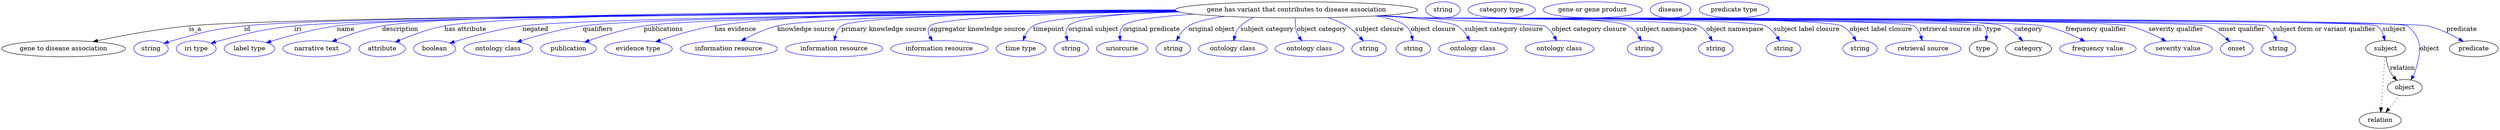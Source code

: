 digraph {
	graph [bb="0,0,5567.4,283"];
	node [label="\N"];
	"gene has variant that contributes to disease association"	[height=0.5,
		label="gene has variant that contributes to disease association",
		pos="2886.8,265",
		width=7.5104];
	"gene to disease association"	[height=0.5,
		pos="137.79,178",
		width=3.8274];
	"gene has variant that contributes to disease association" -> "gene to disease association"	[label=is_a,
		lp="430.79,221.5",
		pos="e,203.32,193.87 2618.5,262.67 2023.8,259.37 630.7,249.55 416.79,229 347.24,222.32 269.02,207.67 213.14,195.95"];
	id	[color=blue,
		height=0.5,
		label=string,
		pos="331.79,178",
		width=1.0652];
	"gene has variant that contributes to disease association" -> id	[color=blue,
		label=id,
		lp="546.79,221.5",
		pos="e,360.77,189.98 2618.2,262.85 2045.7,259.97 741.16,251.07 539.79,229 467.61,221.09 449.73,215.5 379.79,196 376.68,195.13 373.48,\
194.17 370.28,193.15",
		style=solid];
	iri	[color=blue,
		height=0.5,
		label="iri type",
		pos="432.79,178",
		width=1.2277];
	"gene has variant that contributes to disease association" -> iri	[color=blue,
		label=iri,
		lp="659.79,221.5",
		pos="e,465.7,190.2 2618.8,262.52 2067.6,259.08 842.2,249.25 651.79,229 576.99,221.05 558.61,214.85 485.79,196 482.41,195.13 478.93,194.16 \
475.45,193.15",
		style=solid];
	name	[color=blue,
		height=0.5,
		label="label type",
		pos="551.79,178",
		width=1.5707];
	"gene has variant that contributes to disease association" -> name	[color=blue,
		label=name,
		lp="766.79,221.5",
		pos="e,589.38,191.45 2617.7,263.12 2084,260.86 927.1,253.2 746.79,229 695.49,222.12 638.27,206.46 599.16,194.49",
		style=solid];
	description	[color=blue,
		height=0.5,
		label="narrative text",
		pos="701.79,178",
		width=2.0943];
	"gene has variant that contributes to disease association" -> description	[color=blue,
		label=description,
		lp="887.29,221.5",
		pos="e,735.84,194.17 2616.5,264.09 2101.7,263.56 1016.1,258.86 846.79,229 811.72,222.81 773.72,209.45 745.42,198.09",
		style=solid];
	"has attribute"	[color=blue,
		height=0.5,
		label=attribute,
		pos="846.79,178",
		width=1.4443];
	"gene has variant that contributes to disease association" -> "has attribute"	[color=blue,
		label="has attribute",
		lp="1032.8,221.5",
		pos="e,876.37,192.85 2616.6,263.9 2129.8,263 1141.4,257.61 985.79,229 950.82,222.57 912.95,208.44 885.59,196.83",
		style=solid];
	negated	[color=blue,
		height=0.5,
		label=boolean,
		pos="963.79,178",
		width=1.2999];
	"gene has variant that contributes to disease association" -> negated	[color=blue,
		label=negated,
		lp="1187.8,221.5",
		pos="e,997.8,190.49 2620.8,261.7 2172,257.37 1299.3,246.78 1158.8,229 1105.8,222.3 1046.7,205.8 1007.5,193.58",
		style=solid];
	qualifiers	[color=blue,
		height=0.5,
		label="ontology class",
		pos="1104.8,178",
		width=2.1304];
	"gene has variant that contributes to disease association" -> qualifiers	[color=blue,
		label=qualifiers,
		lp="1327.3,221.5",
		pos="e,1146.6,193.12 2621.1,261.59 2201.7,257.28 1420.9,246.96 1293.8,229 1246.4,222.31 1193.9,207.84 1156.3,196.18",
		style=solid];
	publications	[color=blue,
		height=0.5,
		label=publication,
		pos="1261.8,178",
		width=1.7332];
	"gene has variant that contributes to disease association" -> publications	[color=blue,
		label=publications,
		lp="1473.8,221.5",
		pos="e,1297.8,192.77 2621.6,261.43 2233.4,257.09 1543.6,246.98 1429.8,229 1387.4,222.3 1340.7,207.8 1307.3,196.13",
		style=solid];
	"has evidence"	[color=blue,
		height=0.5,
		label="evidence type",
		pos="1417.8,178",
		width=2.0943];
	"gene has variant that contributes to disease association" -> "has evidence"	[color=blue,
		label="has evidence",
		lp="1634.3,221.5",
		pos="e,1456.6,193.56 2616.3,264.93 2295,264.59 1778.5,259.1 1587.8,229 1545.9,222.39 1499.8,208.39 1466.2,196.89",
		style=solid];
	"knowledge source"	[color=blue,
		height=0.5,
		label="information resource",
		pos="1619.8,178",
		width=3.015];
	"gene has variant that contributes to disease association" -> "knowledge source"	[color=blue,
		label="knowledge source",
		lp="1792.3,221.5",
		pos="e,1647.5,195.66 2621.2,261.59 2305.9,257.85 1812,248.89 1727.8,229 1702.9,223.11 1676.7,211.2 1656.4,200.47",
		style=solid];
	"primary knowledge source"	[color=blue,
		height=0.5,
		label="information resource",
		pos="1854.8,178",
		width=3.015];
	"gene has variant that contributes to disease association" -> "primary knowledge source"	[color=blue,
		label="primary knowledge source",
		lp="1965.8,221.5",
		pos="e,1855.5,196.24 2619.3,262.36 2328.3,259.44 1900.3,251.36 1870.8,229 1863.6,223.55 1859.6,214.81 1857.3,206.16",
		style=solid];
	"aggregator knowledge source"	[color=blue,
		height=0.5,
		label="information resource",
		pos="2089.8,178",
		width=3.015];
	"gene has variant that contributes to disease association" -> "aggregator knowledge source"	[color=blue,
		label="aggregator knowledge source",
		lp="2175.3,221.5",
		pos="e,2074.1,196.04 2622,261.37 2390.4,257.72 2088.1,249.11 2068.8,229 2062.3,222.24 2064,213.18 2068.6,204.64",
		style=solid];
	timepoint	[color=blue,
		height=0.5,
		label="time type",
		pos="2271.8,178",
		width=1.5346];
	"gene has variant that contributes to disease association" -> timepoint	[color=blue,
		label=timepoint,
		lp="2333.8,221.5",
		pos="e,2276.4,196.41 2626.6,260.09 2482.7,255.88 2327.2,247.14 2298.8,229 2290.4,223.63 2284.4,214.67 2280.2,205.81",
		style=solid];
	"original subject"	[color=blue,
		height=0.5,
		label=string,
		pos="2383.8,178",
		width=1.0652];
	"gene has variant that contributes to disease association" -> "original subject"	[color=blue,
		label="original subject",
		lp="2433.8,221.5",
		pos="e,2375.7,195.93 2622,261.24 2507.7,257.24 2395.8,248.32 2377.8,229 2372,222.82 2371.5,214.18 2373,205.81",
		style=solid];
	"original predicate"	[color=blue,
		height=0.5,
		label=uriorcurie,
		pos="2497.8,178",
		width=1.5887];
	"gene has variant that contributes to disease association" -> "original predicate"	[color=blue,
		label="original predicate",
		lp="2563.3,221.5",
		pos="e,2493.3,196.02 2657.4,255.43 2581.1,250.24 2512.2,242 2499.8,229 2494.1,222.98 2492.3,214.48 2492.4,206.19",
		style=solid];
	"original object"	[color=blue,
		height=0.5,
		label=string,
		pos="2611.8,178",
		width=1.0652];
	"gene has variant that contributes to disease association" -> "original object"	[color=blue,
		label="original object",
		lp="2697.3,221.5",
		pos="e,2619,196.18 2726.4,250.49 2691.6,245.34 2660.8,238.36 2645.8,229 2636.6,223.24 2629.3,213.96 2623.8,204.96",
		style=solid];
	"subject category"	[color=blue,
		height=0.5,
		label="ontology class",
		pos="2744.8,178",
		width=2.1304];
	"gene has variant that contributes to disease association" -> "subject category"	[color=blue,
		label="subject category",
		lp="2821.3,221.5",
		pos="e,2746.5,196.01 2791.4,248.09 2780.5,243.28 2770.3,237.06 2761.8,229 2755.4,222.91 2751.4,214.28 2748.9,205.91",
		style=solid];
	"object category"	[color=blue,
		height=0.5,
		label="ontology class",
		pos="2915.8,178",
		width=2.1304];
	"gene has variant that contributes to disease association" -> "object category"	[color=blue,
		label="object category",
		lp="2943.3,221.5",
		pos="e,2898.7,195.76 2884.5,246.84 2883.8,236.95 2884,224.45 2887.8,214 2889.1,210.5 2890.8,207.09 2892.9,203.85",
		style=solid];
	"subject closure"	[color=blue,
		height=0.5,
		label=string,
		pos="3048.8,178",
		width=1.0652];
	"gene has variant that contributes to disease association" -> "subject closure"	[color=blue,
		label="subject closure",
		lp="3072.3,221.5",
		pos="e,3036,195.49 2957.4,247.62 2971.7,242.77 2986.2,236.65 2998.8,229 3010.1,222.15 3020.8,212.2 3029.3,202.98",
		style=solid];
	"object closure"	[color=blue,
		height=0.5,
		label=string,
		pos="3147.8,178",
		width=1.0652];
	"gene has variant that contributes to disease association" -> "object closure"	[color=blue,
		label="object closure",
		lp="3191.8,221.5",
		pos="e,3146.4,196.41 3063.5,251.31 3093.4,246.21 3118.7,239.04 3130.8,229 3137.6,223.34 3141.7,214.82 3144.2,206.41",
		style=solid];
	"subject category closure"	[color=blue,
		height=0.5,
		label="ontology class",
		pos="3280.8,178",
		width=2.1304];
	"gene has variant that contributes to disease association" -> "subject category closure"	[color=blue,
		label="subject category closure",
		lp="3349.3,221.5",
		pos="e,3273.4,196.38 3077.6,252.24 3155.1,246.19 3230.1,238.15 3245.8,229 3255.3,223.47 3262.8,214.24 3268.4,205.2",
		style=solid];
	"object category closure"	[color=blue,
		height=0.5,
		label="ontology class",
		pos="3473.8,178",
		width=2.1304];
	"gene has variant that contributes to disease association" -> "object category closure"	[color=blue,
		label="object category closure",
		lp="3540.3,221.5",
		pos="e,3467.4,196 3079.2,252.34 3238.4,242.61 3438.8,230.16 3440.8,229 3450.2,223.52 3457.5,214.13 3462.8,204.95",
		style=solid];
	"subject namespace"	[color=blue,
		height=0.5,
		label=string,
		pos="3663.8,178",
		width=1.0652];
	"gene has variant that contributes to disease association" -> "subject namespace"	[color=blue,
		label="subject namespace",
		lp="3712.8,221.5",
		pos="e,3656.4,196.13 3074.6,252.03 3105.4,250.23 3137,248.49 3166.8,247 3218,244.45 3582.6,253.26 3627.8,229 3637.8,223.63 3645.7,214.12 \
3651.5,204.83",
		style=solid];
	"object namespace"	[color=blue,
		height=0.5,
		label=string,
		pos="3822.8,178",
		width=1.0652];
	"gene has variant that contributes to disease association" -> "object namespace"	[color=blue,
		label="object namespace",
		lp="3865.8,221.5",
		pos="e,3815.1,195.7 3072.4,251.91 3103.9,250.09 3136.3,248.37 3166.8,247 3201.1,245.46 3754.2,244.71 3784.8,229 3795.2,223.63 3803.6,\
213.94 3809.8,204.51",
		style=solid];
	"subject label closure"	[color=blue,
		height=0.5,
		label=string,
		pos="3973.8,178",
		width=1.0652];
	"gene has variant that contributes to disease association" -> "subject label closure"	[color=blue,
		label="subject label closure",
		lp="4025.8,221.5",
		pos="e,3965.5,195.75 3071.2,251.82 3103.1,250 3135.9,248.3 3166.8,247 3209.4,245.21 3895.6,247.91 3933.8,229 3944.6,223.64 3953.5,213.81 \
3960.1,204.28",
		style=solid];
	"object label closure"	[color=blue,
		height=0.5,
		label=string,
		pos="4144.8,178",
		width=1.0652];
	"gene has variant that contributes to disease association" -> "object label closure"	[color=blue,
		label="object label closure",
		lp="4191.3,221.5",
		pos="e,4136.2,195.78 3070.5,251.76 3102.6,249.93 3135.6,248.24 3166.8,247 3218.8,244.92 4056.9,251.72 4103.8,229 4114.8,223.67 4123.8,\
213.85 4130.6,204.32",
		style=solid];
	"retrieval source ids"	[color=blue,
		height=0.5,
		label="retrieval source",
		pos="4285.8,178",
		width=2.347];
	"gene has variant that contributes to disease association" -> "retrieval source ids"	[color=blue,
		label="retrieval source ids",
		lp="4347.3,221.5",
		pos="e,4283.4,196.44 3069.7,251.72 3102.1,249.89 3135.4,248.21 3166.8,247 3197.3,245.83 4239.5,246.09 4264.8,229 4272.6,223.71 4277.5,\
214.89 4280.6,206.13",
		style=solid];
	type	[height=0.5,
		pos="4419.8,178",
		width=0.86659];
	"gene has variant that contributes to disease association" -> type	[color=blue,
		label=type,
		lp="4443.8,221.5",
		pos="e,4425.7,196.12 3069.4,251.69 3101.8,249.85 3135.3,248.18 3166.8,247 3184.2,246.35 4408.6,241.4 4420.8,229 4426.7,223.02 4428,214.43 \
4427.3,206.04",
		style=solid];
	category	[height=0.5,
		pos="4520.8,178",
		width=1.4263];
	"gene has variant that contributes to disease association" -> category	[color=blue,
		label=category,
		lp="4520.3,221.5",
		pos="e,4507.8,195.43 3069.3,251.68 3101.8,249.84 3135.3,248.17 3166.8,247 3238.8,244.32 4396.5,254.86 4463.8,229 4477.9,223.58 4490.8,\
212.97 4500.8,202.92",
		style=solid];
	"frequency qualifier"	[color=blue,
		height=0.5,
		label="frequency value",
		pos="4674.8,178",
		width=2.3651];
	"gene has variant that contributes to disease association" -> "frequency qualifier"	[color=blue,
		label="frequency qualifier",
		lp="4671.8,221.5",
		pos="e,4645.5,195.07 3069,251.68 3101.5,249.83 3135.2,248.16 3166.8,247 3243.9,244.16 4480.2,244.74 4555.8,229 4583.9,223.14 4613.8,210.59 \
4636.5,199.53",
		style=solid];
	"severity qualifier"	[color=blue,
		height=0.5,
		label="severity value",
		pos="4853.8,178",
		width=2.1123];
	"gene has variant that contributes to disease association" -> "severity qualifier"	[color=blue,
		label="severity qualifier",
		lp="4848.8,221.5",
		pos="e,4826.9,195.08 3068.6,251.66 3101.3,249.81 3135,248.14 3166.8,247 3254.3,243.84 4658.3,248.04 4743.8,229 4769.8,223.2 4797.1,210.83 \
4818,199.84",
		style=solid];
	"onset qualifier"	[color=blue,
		height=0.5,
		label=onset,
		pos="4983.8,178",
		width=1.011];
	"gene has variant that contributes to disease association" -> "onset qualifier"	[color=blue,
		label="onset qualifier",
		lp="4995.3,221.5",
		pos="e,4968.1,194.53 3068.2,251.65 3101,249.8 3134.9,248.13 3166.8,247 3215.3,245.28 4867.6,244.05 4913.8,229 4931,223.38 4947.7,211.84 \
4960.4,201.27",
		style=solid];
	"subject form or variant qualifier"	[color=blue,
		height=0.5,
		label=string,
		pos="5076.8,178",
		width=1.0652];
	"gene has variant that contributes to disease association" -> "subject form or variant qualifier"	[color=blue,
		label="subject form or variant qualifier",
		lp="5179.3,221.5",
		pos="e,5072.8,196.08 3068.2,251.63 3101,249.78 3134.9,248.12 3166.8,247 3192.9,246.08 5028.5,242.69 5050.8,229 5059.4,223.74 5065.2,214.64 \
5069.2,205.63",
		style=solid];
	subject	[height=0.5,
		pos="5315.8,178",
		width=1.2277];
	"gene has variant that contributes to disease association" -> subject	[color=blue,
		label=subject,
		lp="5335.8,221.5",
		pos="e,5314.5,196.38 3067.8,251.62 3100.8,249.77 3134.8,248.11 3166.8,247 3196.4,245.98 5273.6,246.12 5297.8,229 5305.3,223.71 5309.6,\
215.01 5312.2,206.34",
		style=solid];
	object	[height=0.5,
		pos="5358.8,91",
		width=1.0832];
	"gene has variant that contributes to disease association" -> object	[color=blue,
		label=object,
		lp="5414.8,178",
		pos="e,5372.2,108.09 3067.8,251.61 3100.8,249.76 3134.8,248.1 3166.8,247 3197.3,245.95 5342.4,248.64 5365.8,229 5400.9,199.49 5394.9,\
170.96 5381.8,127 5380.8,123.55 5379.3,120.13 5377.5,116.85",
		style=solid];
	predicate	[height=0.5,
		pos="5512.8,178",
		width=1.5165];
	"gene has variant that contributes to disease association" -> predicate	[color=blue,
		label=predicate,
		lp="5485.8,221.5",
		pos="e,5489,194.36 3067.8,251.61 3100.8,249.76 3134.8,248.1 3166.8,247 3229.1,244.86 5349.1,243.2 5409.8,229 5434.7,223.17 5460.6,210.58 \
5480.2,199.49",
		style=solid];
	association_type	[color=blue,
		height=0.5,
		label=string,
		pos="3213.8,265",
		width=1.0652];
	association_category	[color=blue,
		height=0.5,
		label="category type",
		pos="3344.8,265",
		width=2.0762];
	subject -> object	[label=relation,
		lp="5353.8,134.5",
		pos="e,5340.9,107.23 5316.9,159.55 5318.1,149.57 5320.6,137.07 5325.8,127 5328,122.68 5330.9,118.52 5334.1,114.66"];
	relation	[height=0.5,
		pos="5303.8,18",
		width=1.2999];
	subject -> relation	[pos="e,5305.1,36.188 5314.5,159.79 5312.4,132.48 5308.3,78.994 5305.9,46.38",
		style=dotted];
	"gene has variant that contributes to disease association_subject"	[color=blue,
		height=0.5,
		label="gene or gene product",
		pos="3547.8,265",
		width=3.0692];
	object -> relation	[pos="e,5316.6,35.54 5346.3,73.889 5339.4,64.939 5330.6,53.617 5322.8,43.584",
		style=dotted];
	"gene has variant that contributes to disease association_object"	[color=blue,
		height=0.5,
		label=disease,
		pos="3721.8,265",
		width=1.2638];
	"gene has variant that contributes to disease association_predicate"	[color=blue,
		height=0.5,
		label="predicate type",
		pos="3862.8,265",
		width=2.1665];
}
